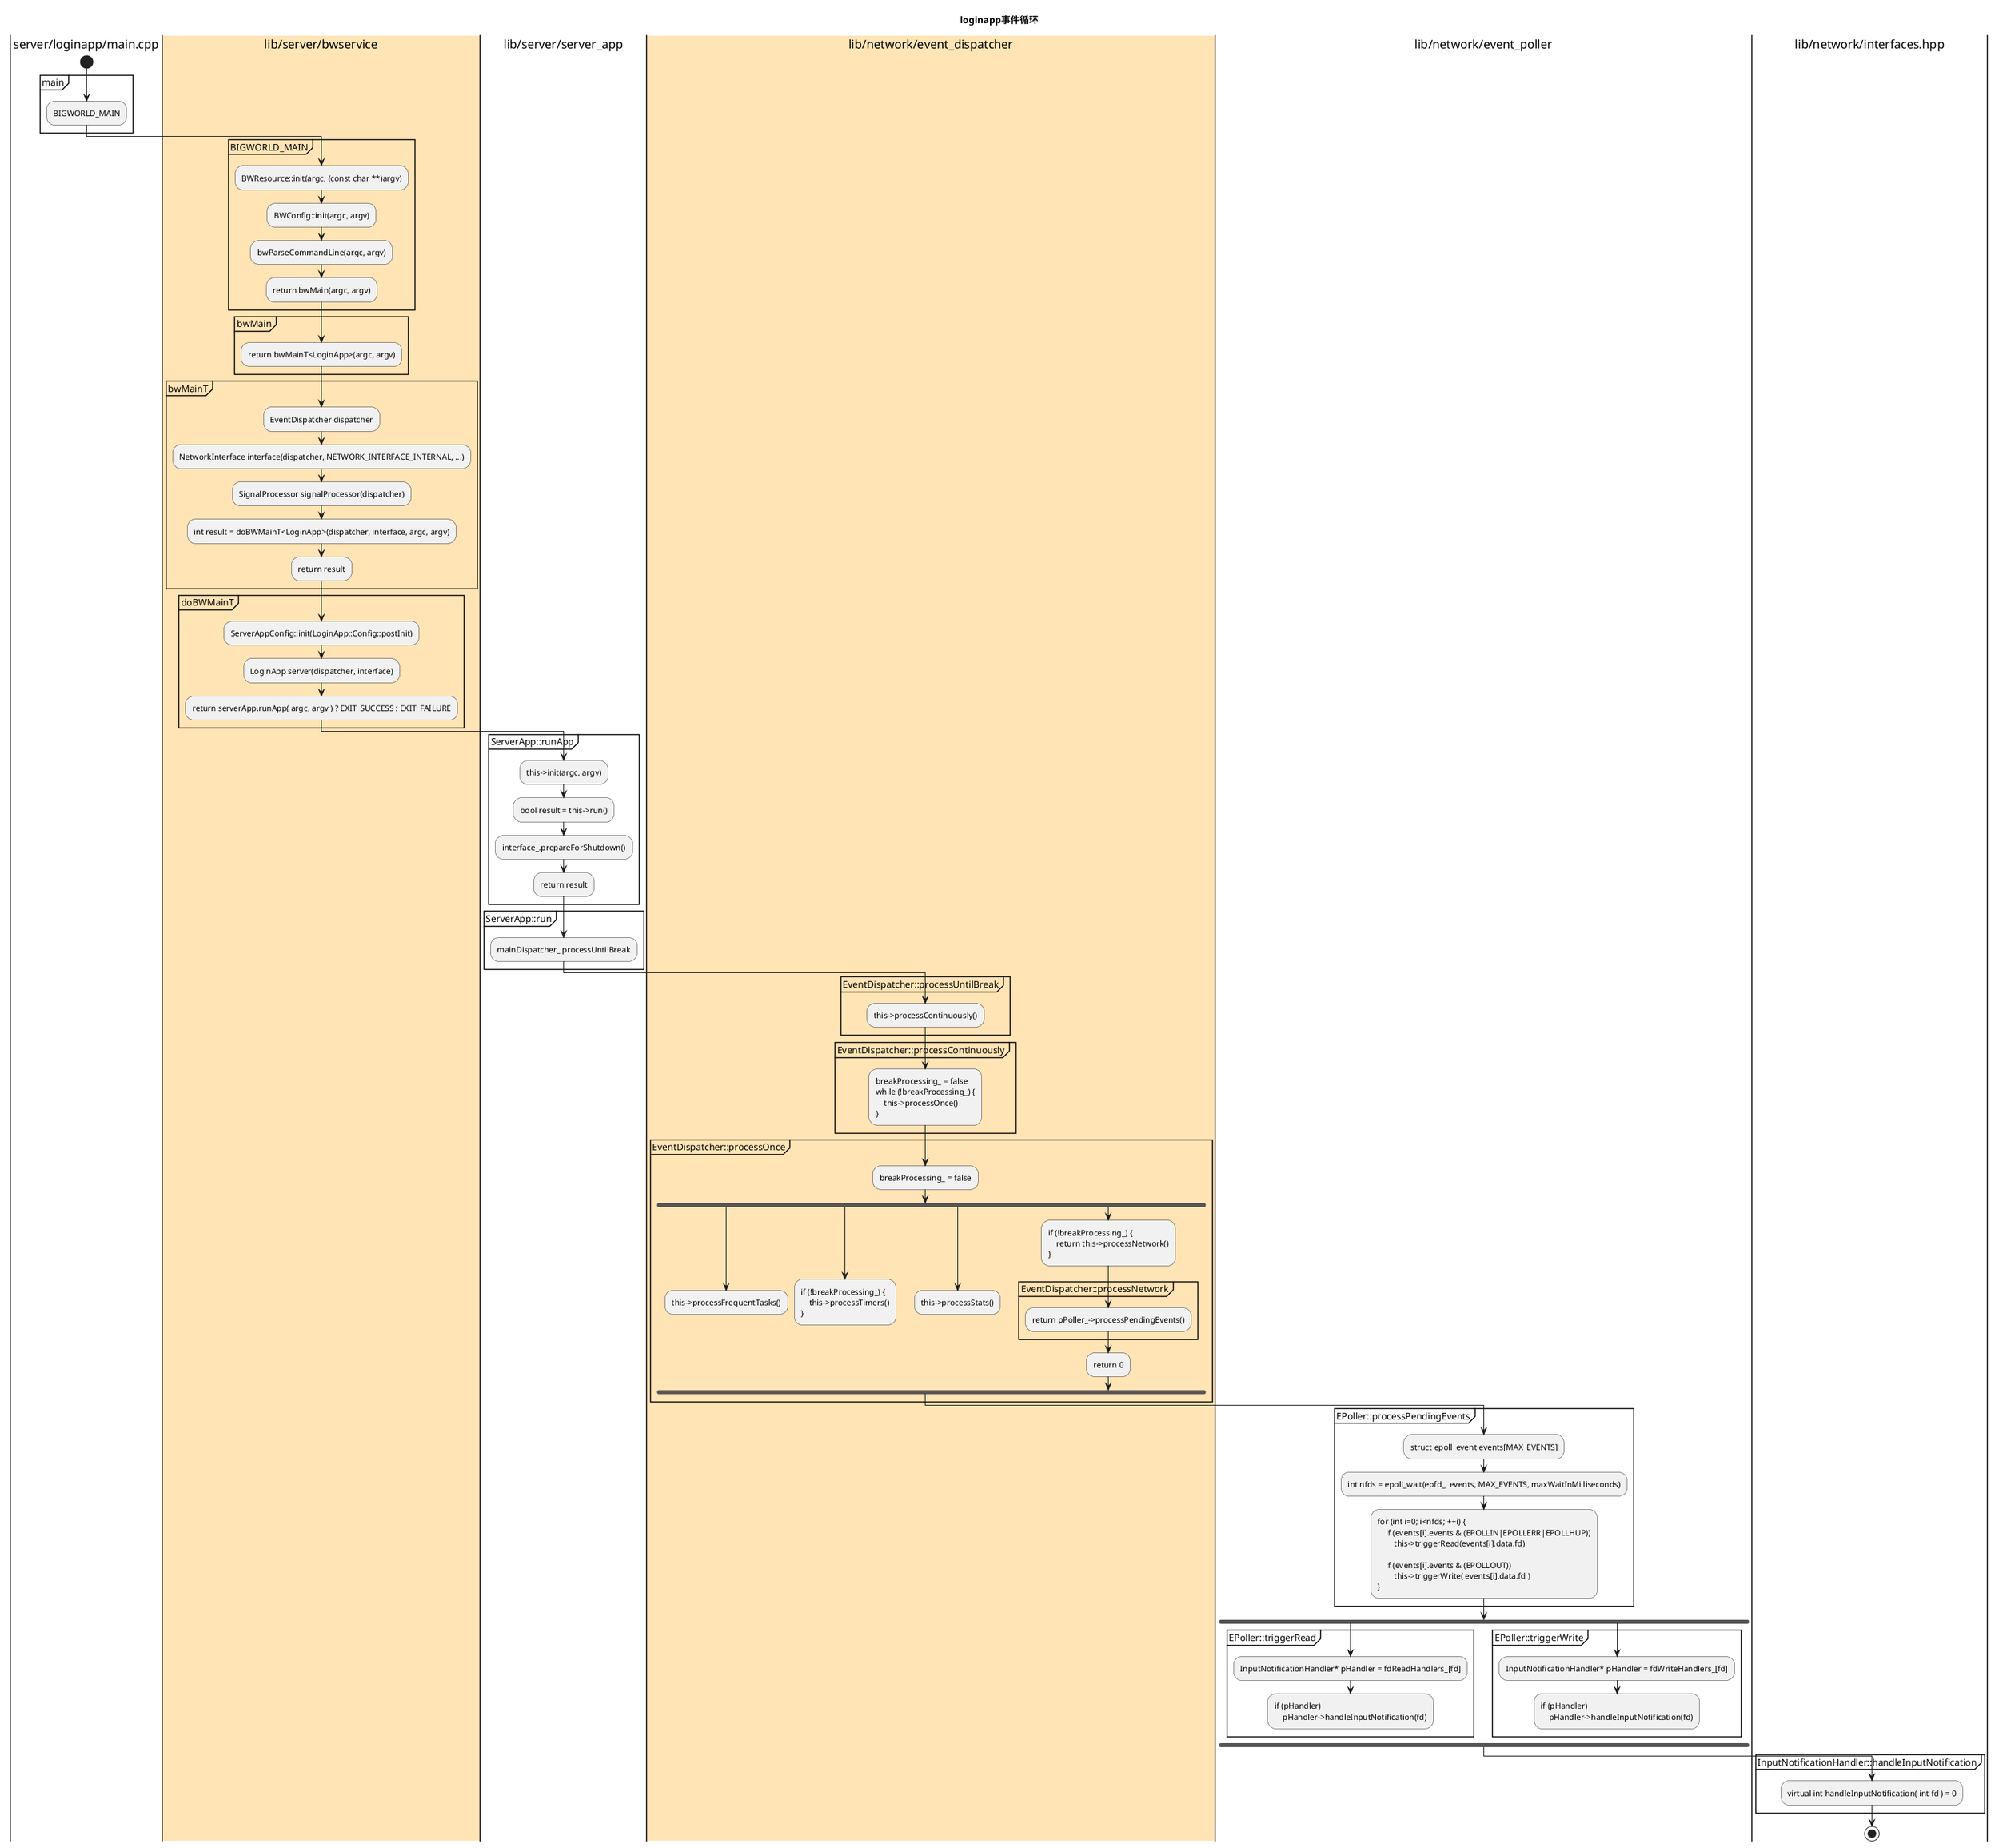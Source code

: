 @startuml

title "loginapp事件循环"

'main
|server/loginapp/main.cpp|

start

partition main {
    :BIGWORLD_MAIN;
}

|#Moccasin|lib/server/bwservice|

partition BIGWORLD_MAIN {
    :BWResource::init(argc, (const char **)argv);
    :BWConfig::init(argc, argv);
    :bwParseCommandLine(argc, argv);

    :return bwMain(argc, argv);
}

partition bwMain {
    :return bwMainT<LoginApp>(argc, argv);
}

partition bwMainT {
    :EventDispatcher dispatcher;

    :NetworkInterface interface(dispatcher, NETWORK_INTERFACE_INTERNAL, ...);
    :SignalProcessor signalProcessor(dispatcher);

    ':BW_MESSAGE_FORWARDER3(LoginApp::appName(), LoginApp::configPath(), shouldLog, dispatcher, interface );

    ':START_MSG(LoginApp::appName());

    :int result = doBWMainT<LoginApp>(dispatcher, interface, argc, argv);

    ':LoginApp::postDestruction();

    :return result;
}

partition doBWMainT {
    :ServerAppConfig::init(LoginApp::Config::postInit);

    :LoginApp server(dispatcher, interface);
    :return serverApp.runApp( argc, argv ) ? EXIT_SUCCESS : EXIT_FAILURE;
}

'ServerApp
|lib/server/server_app|

partition ServerApp::runApp {
    :this->init(argc, argv);
    :bool result = this->run();
    :interface_.prepareForShutdown();
    :return result;
}

partition ServerApp::run {
    :mainDispatcher_.processUntilBreak;
}

'EventDispatcher
|#Moccasin|lib/network/event_dispatcher|


partition EventDispatcher::processUntilBreak {
    :this->processContinuously();
}

partition EventDispatcher::processContinuously {
    :breakProcessing_ = false
    while (!breakProcessing_) {
        this->processOnce()
    };
}

partition EventDispatcher::processOnce {
    :breakProcessing_ = false;

    fork
        :this->processFrequentTasks();
        detach
     fork again
        :if (!breakProcessing_) {
            this->processTimers()
        };
        detach
     fork again
        :this->processStats();
        detach
     fork again
        :if (!breakProcessing_) {
            return this->processNetwork()
        };
        partition EventDispatcher::processNetwork {
            :return pPoller_->processPendingEvents();
        }
     :return 0;
     endfork
}

'EventPoller
|lib/network/event_poller|

partition EPoller::processPendingEvents {
    :struct epoll_event events[MAX_EVENTS];
    :int nfds = epoll_wait(epfd_, events, MAX_EVENTS, maxWaitInMilliseconds);
    :for (int i=0; i<nfds; ++i) {
        if (events[i].events & (EPOLLIN|EPOLLERR|EPOLLHUP))
            this->triggerRead(events[i].data.fd)

        if (events[i].events & (EPOLLOUT))
            this->triggerWrite( events[i].data.fd )
    };

}

fork
    partition EPoller::triggerRead {
        :InputNotificationHandler* pHandler = fdReadHandlers_[fd];
        :if (pHandler)
            pHandler->handleInputNotification(fd);
    }
    detach
fork again
    partition EPoller::triggerWrite {
        :InputNotificationHandler* pHandler = fdWriteHandlers_[fd];
        :if (pHandler)
            pHandler->handleInputNotification(fd);
    }
    detach
endfork

'EventPoller
|lib/network/interfaces.hpp|

partition InputNotificationHandler::handleInputNotification {
    :virtual int handleInputNotification( int fd ) = 0;
}

stop

@enduml